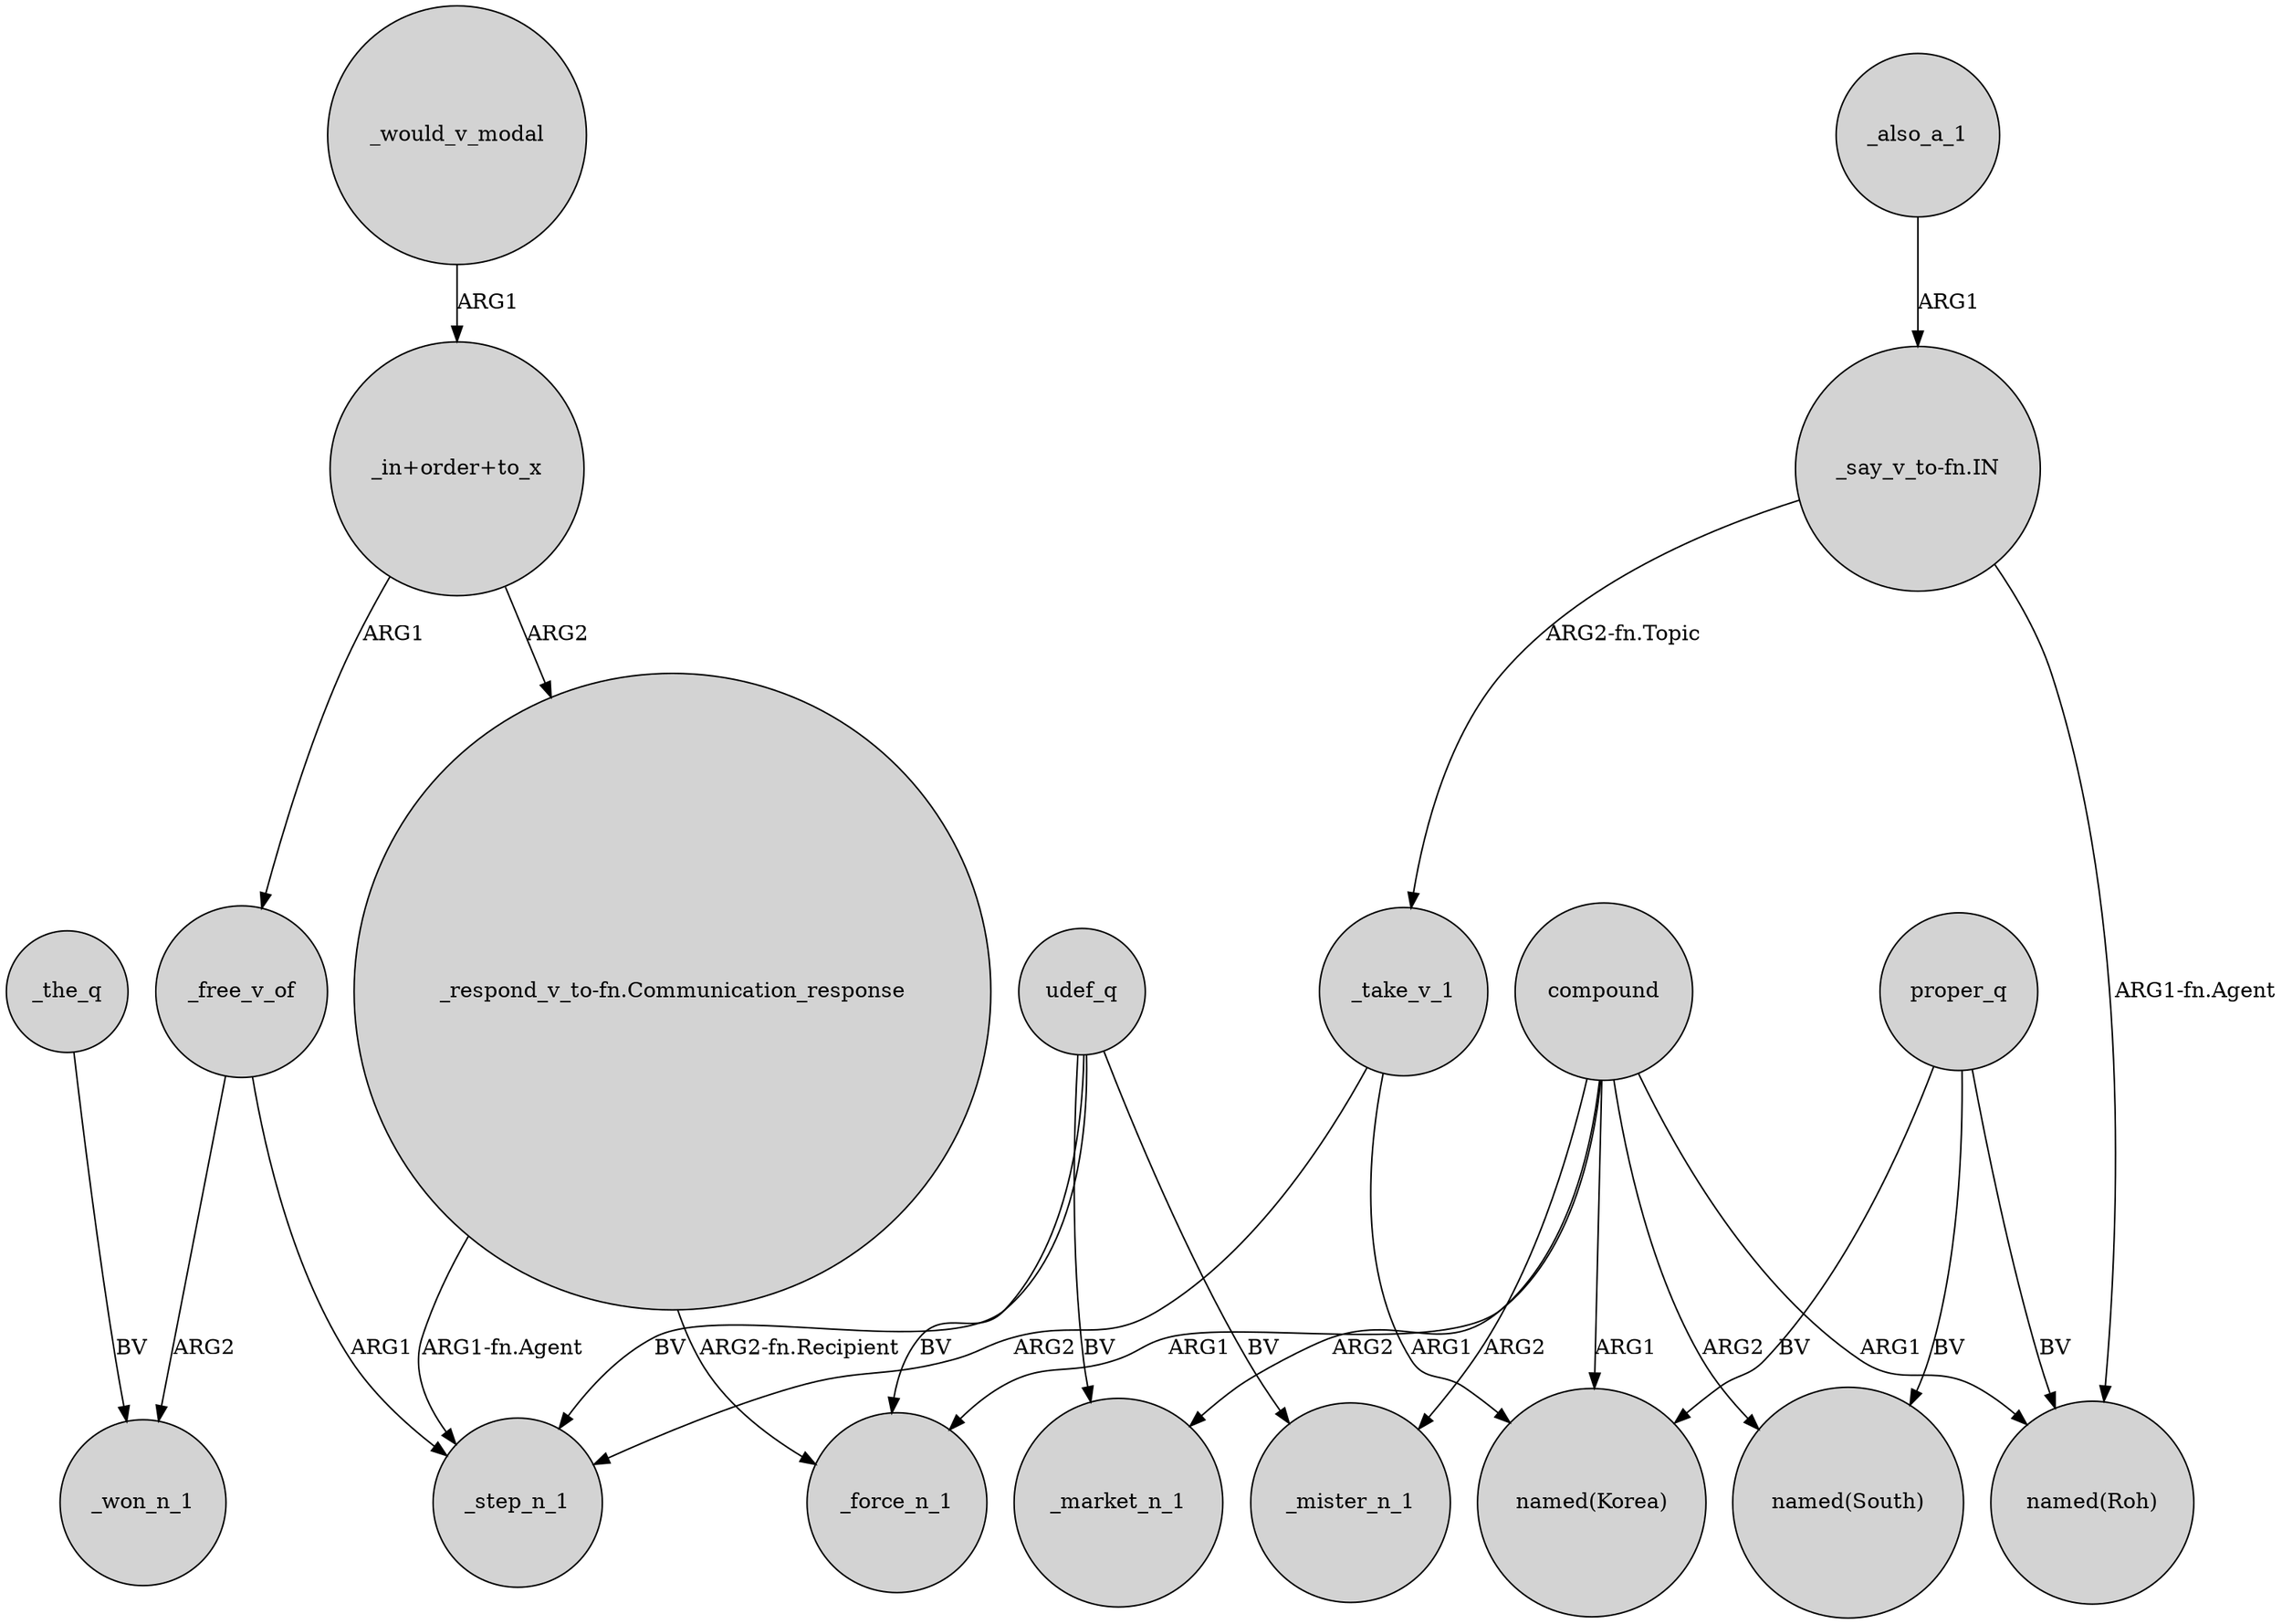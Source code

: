 digraph {
	node [shape=circle style=filled]
	compound -> _market_n_1 [label=ARG2]
	compound -> "named(South)" [label=ARG2]
	_also_a_1 -> "_say_v_to-fn.IN" [label=ARG1]
	udef_q -> _force_n_1 [label=BV]
	compound -> "named(Roh)" [label=ARG1]
	compound -> _force_n_1 [label=ARG1]
	compound -> _mister_n_1 [label=ARG2]
	_would_v_modal -> "_in+order+to_x" [label=ARG1]
	udef_q -> _mister_n_1 [label=BV]
	_the_q -> _won_n_1 [label=BV]
	_take_v_1 -> "named(Korea)" [label=ARG1]
	"_in+order+to_x" -> "_respond_v_to-fn.Communication_response" [label=ARG2]
	udef_q -> _market_n_1 [label=BV]
	udef_q -> _step_n_1 [label=BV]
	"_respond_v_to-fn.Communication_response" -> _force_n_1 [label="ARG2-fn.Recipient"]
	proper_q -> "named(Korea)" [label=BV]
	proper_q -> "named(Roh)" [label=BV]
	"_say_v_to-fn.IN" -> "named(Roh)" [label="ARG1-fn.Agent"]
	"_in+order+to_x" -> _free_v_of [label=ARG1]
	"_respond_v_to-fn.Communication_response" -> _step_n_1 [label="ARG1-fn.Agent"]
	"_say_v_to-fn.IN" -> _take_v_1 [label="ARG2-fn.Topic"]
	_free_v_of -> _won_n_1 [label=ARG2]
	_free_v_of -> _step_n_1 [label=ARG1]
	_take_v_1 -> _step_n_1 [label=ARG2]
	proper_q -> "named(South)" [label=BV]
	compound -> "named(Korea)" [label=ARG1]
}
